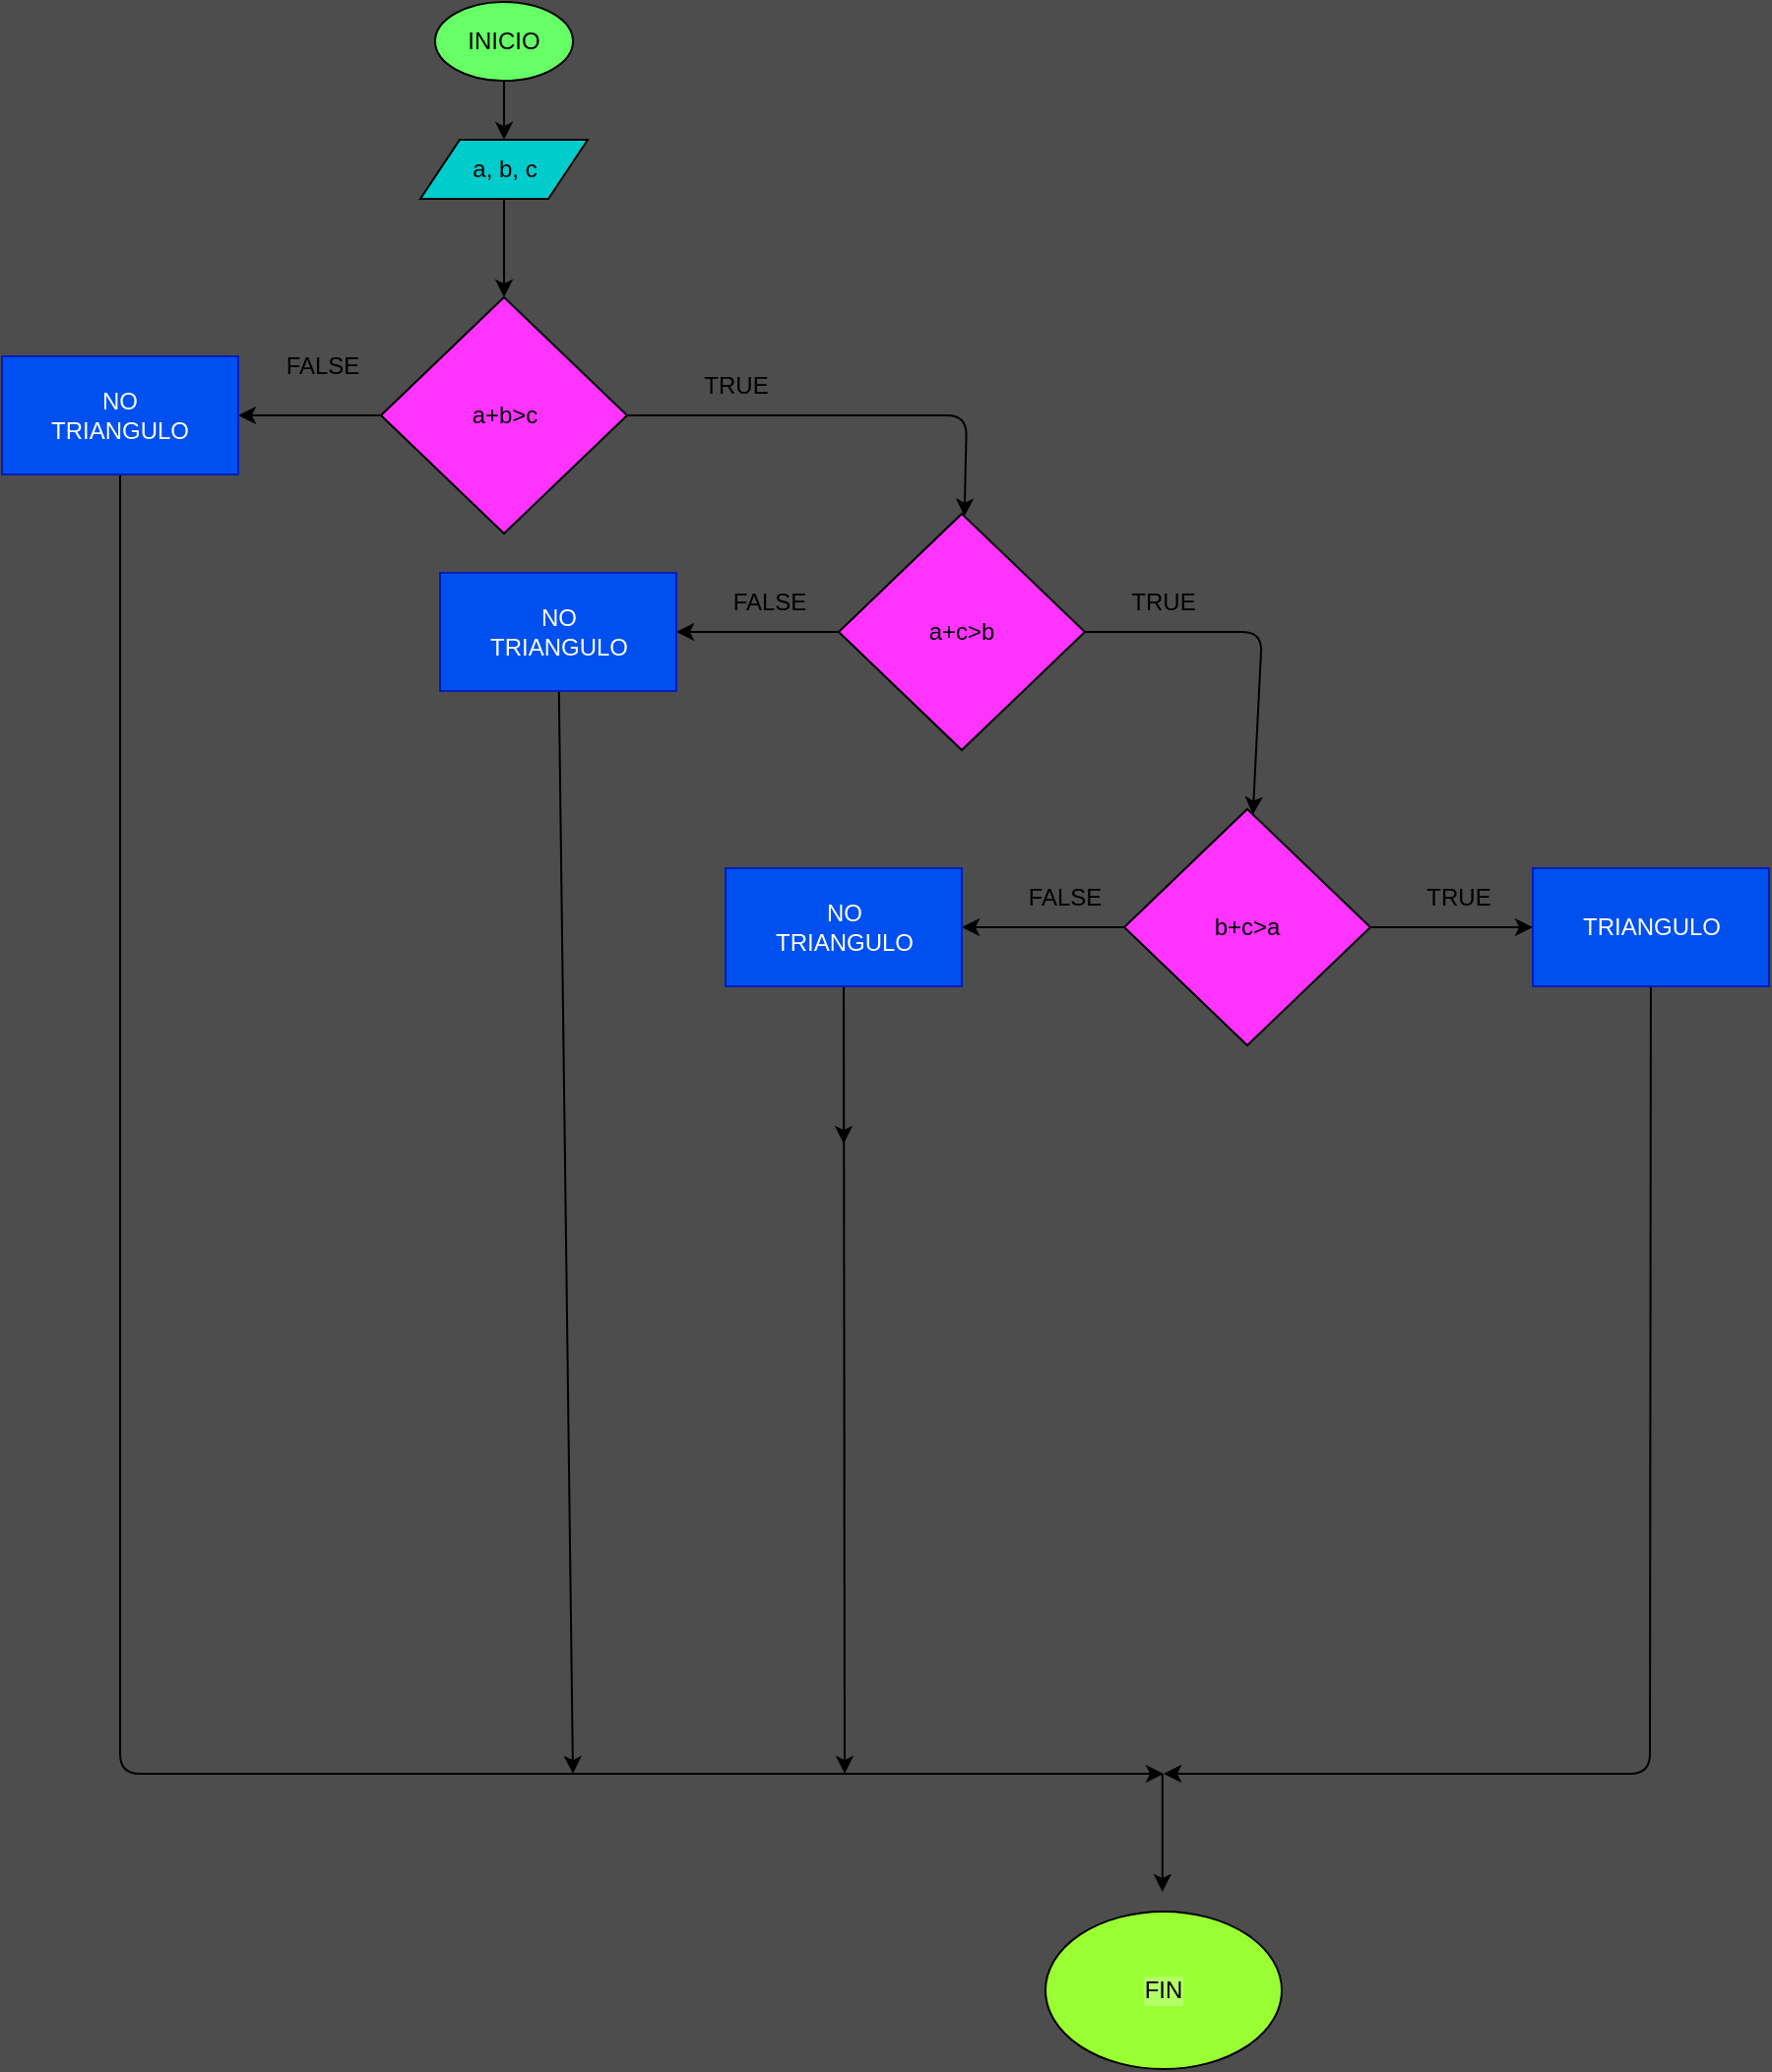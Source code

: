 <mxfile>
    <diagram id="58XMA-p-C20267B4mfxz" name="Página-1">
        <mxGraphModel dx="779" dy="472" grid="1" gridSize="10" guides="1" tooltips="1" connect="1" arrows="1" fold="1" page="1" pageScale="1" pageWidth="850" pageHeight="1100" background="#4D4D4D" math="0" shadow="0">
            <root>
                <mxCell id="0"/>
                <mxCell id="1" parent="0"/>
                <mxCell id="4" value="" style="edgeStyle=none;html=1;" parent="1" source="2" target="3" edge="1">
                    <mxGeometry relative="1" as="geometry"/>
                </mxCell>
                <mxCell id="2" value="INICIO" style="ellipse;whiteSpace=wrap;html=1;fillColor=#66FF66;" parent="1" vertex="1">
                    <mxGeometry x="220" y="10" width="70" height="40" as="geometry"/>
                </mxCell>
                <mxCell id="6" value="" style="edgeStyle=none;html=1;" edge="1" parent="1" source="3">
                    <mxGeometry relative="1" as="geometry">
                        <mxPoint x="255" y="160" as="targetPoint"/>
                    </mxGeometry>
                </mxCell>
                <mxCell id="3" value="a, b, c" style="shape=parallelogram;perimeter=parallelogramPerimeter;whiteSpace=wrap;html=1;fixedSize=1;fillColor=#00CCCC;" parent="1" vertex="1">
                    <mxGeometry x="212.5" y="80" width="85" height="30" as="geometry"/>
                </mxCell>
                <mxCell id="33" value="" style="edgeStyle=none;html=1;" edge="1" parent="1" source="31" target="32">
                    <mxGeometry relative="1" as="geometry">
                        <Array as="points">
                            <mxPoint x="490" y="220"/>
                        </Array>
                    </mxGeometry>
                </mxCell>
                <mxCell id="40" value="" style="edgeStyle=none;html=1;" edge="1" parent="1" source="31" target="39">
                    <mxGeometry relative="1" as="geometry"/>
                </mxCell>
                <mxCell id="31" value="a+b&amp;gt;c" style="rhombus;whiteSpace=wrap;html=1;fillColor=#FF33FF;" vertex="1" parent="1">
                    <mxGeometry x="192.5" y="160" width="125" height="120" as="geometry"/>
                </mxCell>
                <mxCell id="37" value="" style="edgeStyle=none;html=1;" edge="1" parent="1" source="32" target="36">
                    <mxGeometry relative="1" as="geometry">
                        <Array as="points">
                            <mxPoint x="640" y="330"/>
                        </Array>
                    </mxGeometry>
                </mxCell>
                <mxCell id="44" value="" style="edgeStyle=none;html=1;" edge="1" parent="1" source="32" target="43">
                    <mxGeometry relative="1" as="geometry"/>
                </mxCell>
                <mxCell id="32" value="a+c&amp;gt;b" style="rhombus;whiteSpace=wrap;html=1;fillColor=#FF33FF;" vertex="1" parent="1">
                    <mxGeometry x="425" y="270" width="125" height="120" as="geometry"/>
                </mxCell>
                <mxCell id="46" value="" style="edgeStyle=none;html=1;" edge="1" parent="1" source="36" target="45">
                    <mxGeometry relative="1" as="geometry"/>
                </mxCell>
                <mxCell id="48" value="" style="edgeStyle=none;html=1;" edge="1" parent="1" source="36" target="47">
                    <mxGeometry relative="1" as="geometry"/>
                </mxCell>
                <mxCell id="36" value="b+c&amp;gt;a" style="rhombus;whiteSpace=wrap;html=1;fillColor=#FF33FF;" vertex="1" parent="1">
                    <mxGeometry x="570" y="420" width="125" height="120" as="geometry"/>
                </mxCell>
                <mxCell id="51" value="" style="edgeStyle=none;html=1;" edge="1" parent="1" source="39">
                    <mxGeometry relative="1" as="geometry">
                        <mxPoint x="590" y="910" as="targetPoint"/>
                        <Array as="points">
                            <mxPoint x="60" y="910"/>
                        </Array>
                    </mxGeometry>
                </mxCell>
                <mxCell id="39" value="NO&lt;br&gt;TRIANGULO" style="whiteSpace=wrap;html=1;fillColor=#0050ef;fontColor=#ffffff;strokeColor=#001DBC;" vertex="1" parent="1">
                    <mxGeometry y="190" width="120" height="60" as="geometry"/>
                </mxCell>
                <mxCell id="53" value="" style="edgeStyle=none;html=1;" edge="1" parent="1" source="43">
                    <mxGeometry relative="1" as="geometry">
                        <mxPoint x="290" y="910" as="targetPoint"/>
                    </mxGeometry>
                </mxCell>
                <mxCell id="43" value="NO&lt;br&gt;TRIANGULO" style="whiteSpace=wrap;html=1;fillColor=#0050ef;fontColor=#ffffff;strokeColor=#001DBC;" vertex="1" parent="1">
                    <mxGeometry x="222.5" y="300" width="120" height="60" as="geometry"/>
                </mxCell>
                <mxCell id="55" value="" style="edgeStyle=none;html=1;" edge="1" parent="1" source="45">
                    <mxGeometry relative="1" as="geometry">
                        <mxPoint x="427.5" y="590" as="targetPoint"/>
                    </mxGeometry>
                </mxCell>
                <mxCell id="59" value="" style="edgeStyle=none;html=1;" edge="1" parent="1" source="45">
                    <mxGeometry relative="1" as="geometry">
                        <mxPoint x="428" y="910" as="targetPoint"/>
                    </mxGeometry>
                </mxCell>
                <mxCell id="45" value="NO&lt;br&gt;TRIANGULO" style="whiteSpace=wrap;html=1;fillColor=#0050ef;fontColor=#ffffff;strokeColor=#001DBC;" vertex="1" parent="1">
                    <mxGeometry x="367.5" y="450" width="120" height="60" as="geometry"/>
                </mxCell>
                <mxCell id="57" value="" style="edgeStyle=none;html=1;" edge="1" parent="1" source="47">
                    <mxGeometry relative="1" as="geometry">
                        <mxPoint x="590" y="910" as="targetPoint"/>
                        <Array as="points">
                            <mxPoint x="837" y="910"/>
                        </Array>
                    </mxGeometry>
                </mxCell>
                <mxCell id="47" value="TRIANGULO" style="whiteSpace=wrap;html=1;fillColor=#0050ef;fontColor=#ffffff;strokeColor=#001DBC;" vertex="1" parent="1">
                    <mxGeometry x="777.5" y="450" width="120" height="60" as="geometry"/>
                </mxCell>
                <mxCell id="60" value="TRUE" style="text;html=1;strokeColor=none;fillColor=none;align=center;verticalAlign=middle;whiteSpace=wrap;rounded=0;" vertex="1" parent="1">
                    <mxGeometry x="343" y="190" width="60" height="30" as="geometry"/>
                </mxCell>
                <mxCell id="61" value="TRUE" style="text;html=1;strokeColor=none;fillColor=none;align=center;verticalAlign=middle;whiteSpace=wrap;rounded=0;" vertex="1" parent="1">
                    <mxGeometry x="560" y="300" width="60" height="30" as="geometry"/>
                </mxCell>
                <mxCell id="62" value="TRUE" style="text;html=1;strokeColor=none;fillColor=none;align=center;verticalAlign=middle;whiteSpace=wrap;rounded=0;" vertex="1" parent="1">
                    <mxGeometry x="710" y="450" width="60" height="30" as="geometry"/>
                </mxCell>
                <mxCell id="63" value="FALSE" style="text;html=1;strokeColor=none;fillColor=none;align=center;verticalAlign=middle;whiteSpace=wrap;rounded=0;" vertex="1" parent="1">
                    <mxGeometry x="132.5" y="180" width="60" height="30" as="geometry"/>
                </mxCell>
                <mxCell id="65" value="FALSE" style="text;html=1;strokeColor=none;fillColor=none;align=center;verticalAlign=middle;whiteSpace=wrap;rounded=0;" vertex="1" parent="1">
                    <mxGeometry x="360" y="300" width="60" height="30" as="geometry"/>
                </mxCell>
                <mxCell id="66" value="FALSE" style="text;html=1;strokeColor=none;fillColor=none;align=center;verticalAlign=middle;whiteSpace=wrap;rounded=0;" vertex="1" parent="1">
                    <mxGeometry x="510" y="450" width="60" height="30" as="geometry"/>
                </mxCell>
                <mxCell id="67" value="" style="endArrow=classic;html=1;" edge="1" parent="1">
                    <mxGeometry width="50" height="50" relative="1" as="geometry">
                        <mxPoint x="589.41" y="910" as="sourcePoint"/>
                        <mxPoint x="589.41" y="970" as="targetPoint"/>
                    </mxGeometry>
                </mxCell>
                <mxCell id="68" value="FIN" style="ellipse;whiteSpace=wrap;html=1;fillColor=#99FF33;labelBackgroundColor=#B3FF66;" vertex="1" parent="1">
                    <mxGeometry x="530" y="980" width="120" height="80" as="geometry"/>
                </mxCell>
            </root>
        </mxGraphModel>
    </diagram>
</mxfile>